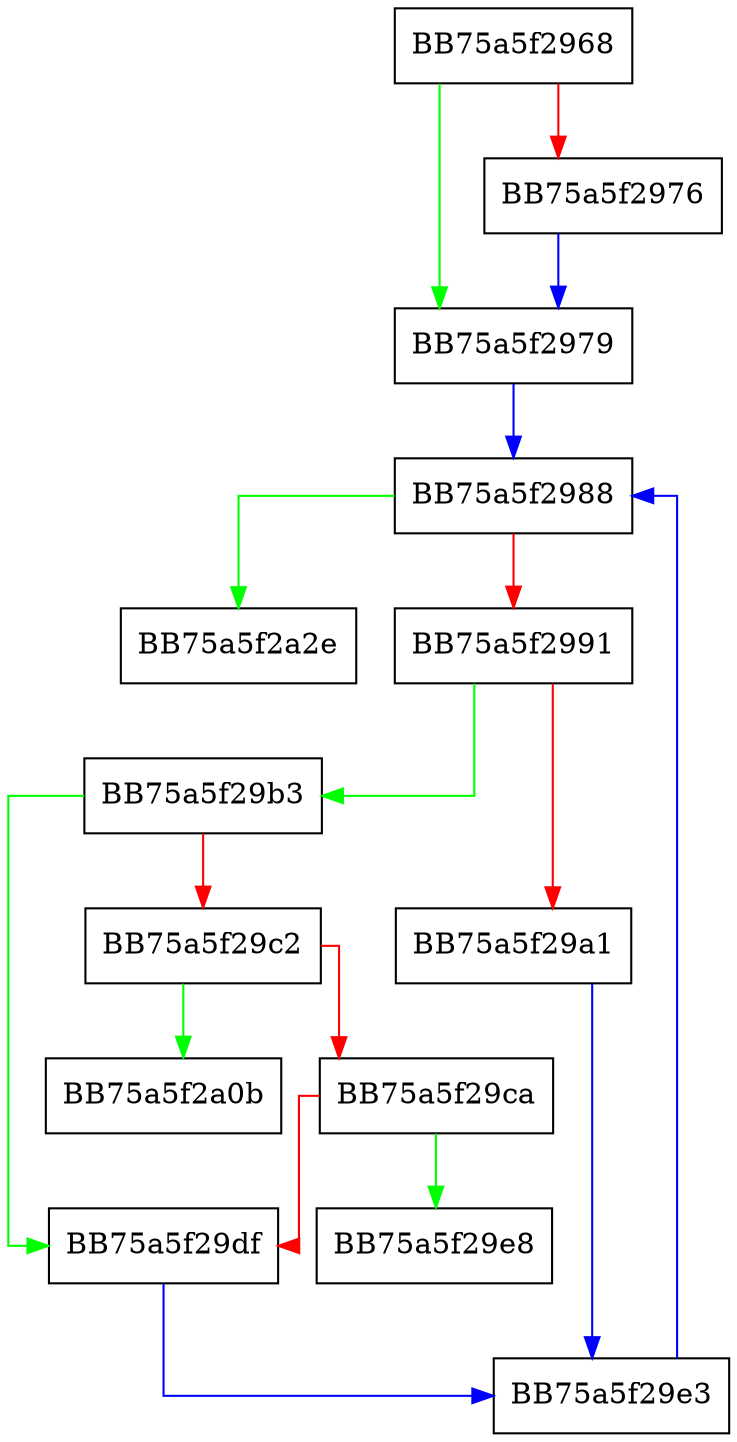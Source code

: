 digraph count_utf16_to_utf8 {
  node [shape="box"];
  graph [splines=ortho];
  BB75a5f2968 -> BB75a5f2979 [color="green"];
  BB75a5f2968 -> BB75a5f2976 [color="red"];
  BB75a5f2976 -> BB75a5f2979 [color="blue"];
  BB75a5f2979 -> BB75a5f2988 [color="blue"];
  BB75a5f2988 -> BB75a5f2a2e [color="green"];
  BB75a5f2988 -> BB75a5f2991 [color="red"];
  BB75a5f2991 -> BB75a5f29b3 [color="green"];
  BB75a5f2991 -> BB75a5f29a1 [color="red"];
  BB75a5f29a1 -> BB75a5f29e3 [color="blue"];
  BB75a5f29b3 -> BB75a5f29df [color="green"];
  BB75a5f29b3 -> BB75a5f29c2 [color="red"];
  BB75a5f29c2 -> BB75a5f2a0b [color="green"];
  BB75a5f29c2 -> BB75a5f29ca [color="red"];
  BB75a5f29ca -> BB75a5f29e8 [color="green"];
  BB75a5f29ca -> BB75a5f29df [color="red"];
  BB75a5f29df -> BB75a5f29e3 [color="blue"];
  BB75a5f29e3 -> BB75a5f2988 [color="blue"];
}